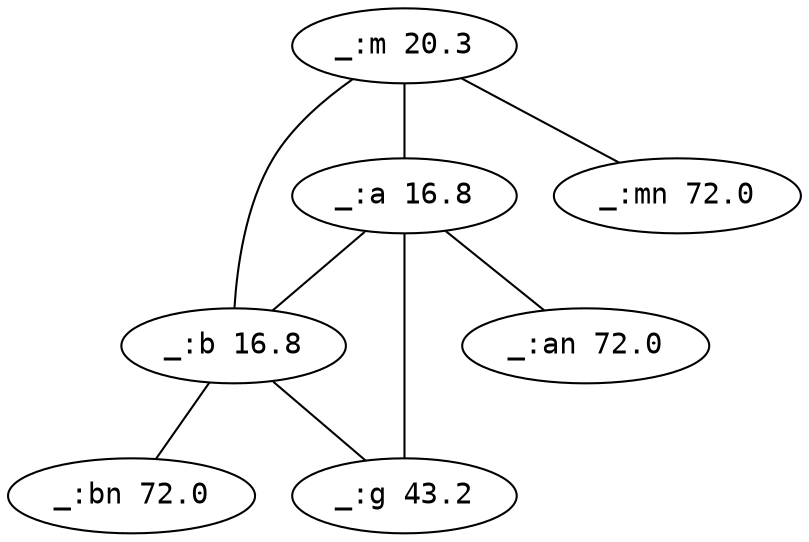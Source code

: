 graph G {
  "_:a" [label="_:a 16.8" fontname=monospace];
  "_:b" [label="_:b 16.8" fontname=monospace];
  "_:g" [label="_:g 43.2" fontname=monospace];
  "_:m" [label="_:m 20.3" fontname=monospace];
  "_:an" [label="_:an 72.0" fontname=monospace];
  "_:bn" [label="_:bn 72.0" fontname=monospace];
  "_:mn" [label="_:mn 72.0" fontname=monospace];
  
  "_:a" -- "_:b";
  "_:m" -- "_:a";
  "_:m" -- "_:b";
  "_:a" -- "_:an";
  "_:b" -- "_:bn";
  "_:b" -- "_:g";
  "_:a" -- "_:g";
  "_:m" -- "_:mn";
}
